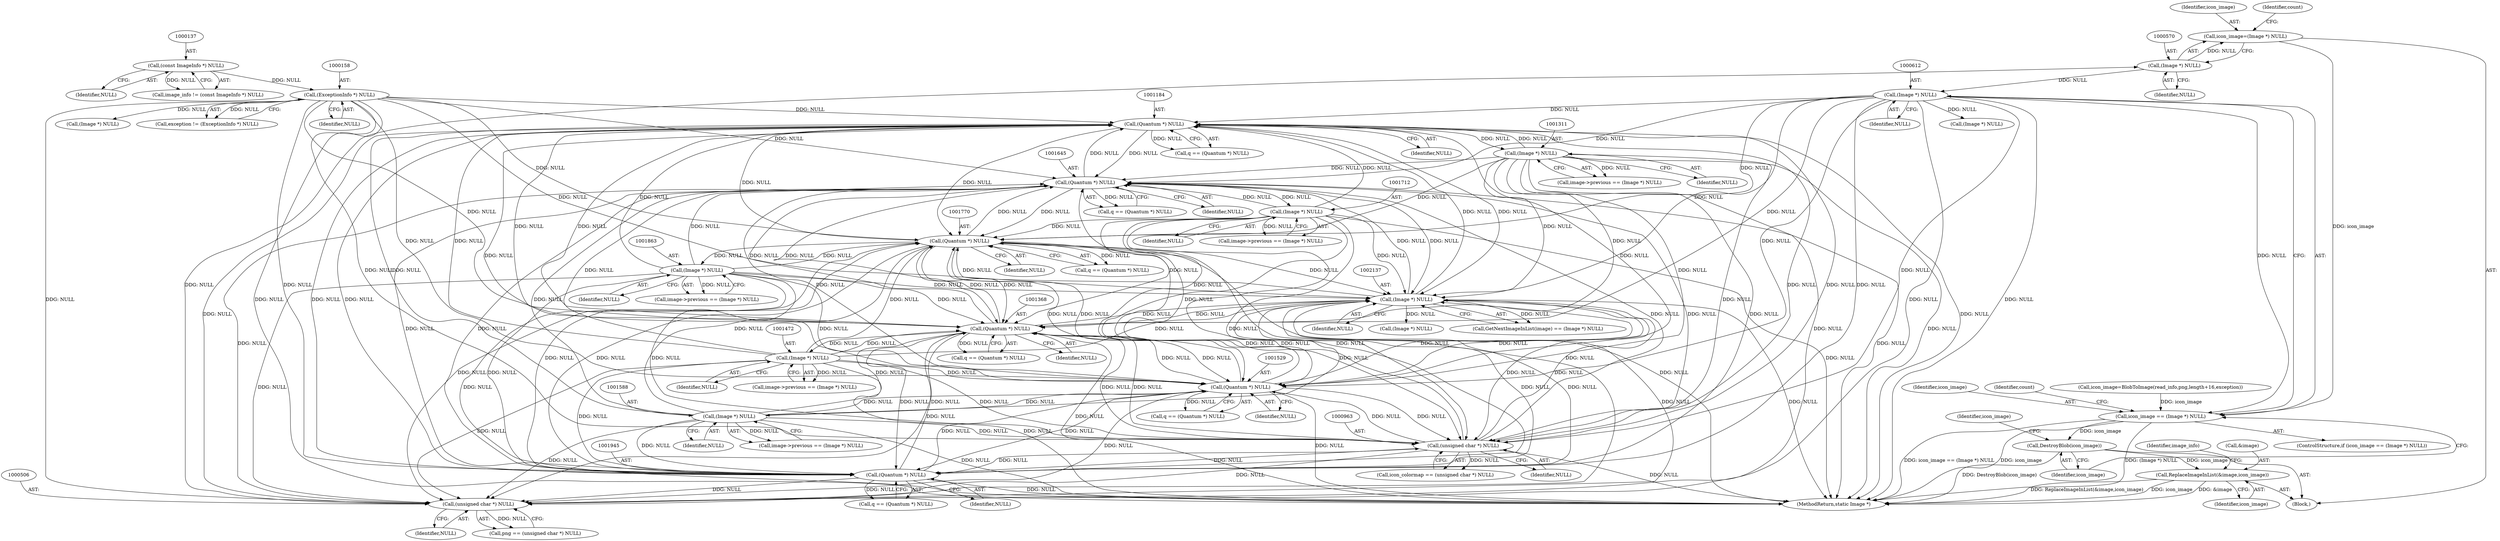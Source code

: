 digraph "0_ImageMagick_0f6fc2d5bf8f500820c3dbcf0d23ee14f2d9f734_3@pointer" {
"1000567" [label="(Call,icon_image=(Image *) NULL)"];
"1000569" [label="(Call,(Image *) NULL)"];
"1000505" [label="(Call,(unsigned char *) NULL)"];
"1000157" [label="(Call,(ExceptionInfo *) NULL)"];
"1000136" [label="(Call,(const ImageInfo *) NULL)"];
"1001310" [label="(Call,(Image *) NULL)"];
"1001183" [label="(Call,(Quantum *) NULL)"];
"1001644" [label="(Call,(Quantum *) NULL)"];
"1001711" [label="(Call,(Image *) NULL)"];
"1001862" [label="(Call,(Image *) NULL)"];
"1001769" [label="(Call,(Quantum *) NULL)"];
"1002136" [label="(Call,(Image *) NULL)"];
"1001367" [label="(Call,(Quantum *) NULL)"];
"1001944" [label="(Call,(Quantum *) NULL)"];
"1000962" [label="(Call,(unsigned char *) NULL)"];
"1000611" [label="(Call,(Image *) NULL)"];
"1001528" [label="(Call,(Quantum *) NULL)"];
"1001587" [label="(Call,(Image *) NULL)"];
"1001471" [label="(Call,(Image *) NULL)"];
"1000609" [label="(Call,icon_image == (Image *) NULL)"];
"1000634" [label="(Call,DestroyBlob(icon_image))"];
"1000644" [label="(Call,ReplaceImageInList(&image,icon_image))"];
"1000960" [label="(Call,icon_colormap == (unsigned char *) NULL)"];
"1001471" [label="(Call,(Image *) NULL)"];
"1001862" [label="(Call,(Image *) NULL)"];
"1001185" [label="(Identifier,NULL)"];
"1001583" [label="(Call,image->previous == (Image *) NULL)"];
"1001181" [label="(Call,q == (Quantum *) NULL)"];
"1001587" [label="(Call,(Image *) NULL)"];
"1001944" [label="(Call,(Quantum *) NULL)"];
"1000568" [label="(Identifier,icon_image)"];
"1000635" [label="(Identifier,icon_image)"];
"1002133" [label="(Call,GetNextImageInList(image) == (Image *) NULL)"];
"1000470" [label="(Block,)"];
"1000505" [label="(Call,(unsigned char *) NULL)"];
"1001864" [label="(Identifier,NULL)"];
"1002136" [label="(Call,(Image *) NULL)"];
"1002138" [label="(Identifier,NULL)"];
"1000134" [label="(Call,image_info != (const ImageInfo *) NULL)"];
"1001769" [label="(Call,(Quantum *) NULL)"];
"1000608" [label="(ControlStructure,if (icon_image == (Image *) NULL))"];
"1001367" [label="(Call,(Quantum *) NULL)"];
"1000188" [label="(Call,(Image *) NULL)"];
"1001528" [label="(Call,(Quantum *) NULL)"];
"1001473" [label="(Identifier,NULL)"];
"1000645" [label="(Call,&image)"];
"1000611" [label="(Call,(Image *) NULL)"];
"1000634" [label="(Call,DestroyBlob(icon_image))"];
"1000136" [label="(Call,(const ImageInfo *) NULL)"];
"1001771" [label="(Identifier,NULL)"];
"1001306" [label="(Call,image->previous == (Image *) NULL)"];
"1000962" [label="(Call,(unsigned char *) NULL)"];
"1000569" [label="(Call,(Image *) NULL)"];
"1001467" [label="(Call,image->previous == (Image *) NULL)"];
"1001365" [label="(Call,q == (Quantum *) NULL)"];
"1002099" [label="(Identifier,image_info)"];
"1000159" [label="(Identifier,NULL)"];
"1000964" [label="(Identifier,NULL)"];
"1000617" [label="(Identifier,count)"];
"1000613" [label="(Identifier,NULL)"];
"1000589" [label="(Call,icon_image=BlobToImage(read_info,png,length+16,exception))"];
"1000571" [label="(Identifier,NULL)"];
"1000644" [label="(Call,ReplaceImageInList(&image,icon_image))"];
"1000507" [label="(Identifier,NULL)"];
"1000631" [label="(Call,(Image *) NULL)"];
"1001642" [label="(Call,q == (Quantum *) NULL)"];
"1001858" [label="(Call,image->previous == (Image *) NULL)"];
"1001767" [label="(Call,q == (Quantum *) NULL)"];
"1001644" [label="(Call,(Quantum *) NULL)"];
"1002145" [label="(Call,(Image *) NULL)"];
"1001183" [label="(Call,(Quantum *) NULL)"];
"1001530" [label="(Identifier,NULL)"];
"1000609" [label="(Call,icon_image == (Image *) NULL)"];
"1000574" [label="(Identifier,count)"];
"1000155" [label="(Call,exception != (ExceptionInfo *) NULL)"];
"1001946" [label="(Identifier,NULL)"];
"1001310" [label="(Call,(Image *) NULL)"];
"1000503" [label="(Call,png == (unsigned char *) NULL)"];
"1001369" [label="(Identifier,NULL)"];
"1002173" [label="(MethodReturn,static Image *)"];
"1001526" [label="(Call,q == (Quantum *) NULL)"];
"1000638" [label="(Identifier,icon_image)"];
"1001711" [label="(Call,(Image *) NULL)"];
"1000138" [label="(Identifier,NULL)"];
"1000157" [label="(Call,(ExceptionInfo *) NULL)"];
"1000647" [label="(Identifier,icon_image)"];
"1001589" [label="(Identifier,NULL)"];
"1001707" [label="(Call,image->previous == (Image *) NULL)"];
"1000610" [label="(Identifier,icon_image)"];
"1001942" [label="(Call,q == (Quantum *) NULL)"];
"1001312" [label="(Identifier,NULL)"];
"1001713" [label="(Identifier,NULL)"];
"1000567" [label="(Call,icon_image=(Image *) NULL)"];
"1001646" [label="(Identifier,NULL)"];
"1000567" -> "1000470"  [label="AST: "];
"1000567" -> "1000569"  [label="CFG: "];
"1000568" -> "1000567"  [label="AST: "];
"1000569" -> "1000567"  [label="AST: "];
"1000574" -> "1000567"  [label="CFG: "];
"1000569" -> "1000567"  [label="DDG: NULL"];
"1000567" -> "1000609"  [label="DDG: icon_image"];
"1000569" -> "1000571"  [label="CFG: "];
"1000570" -> "1000569"  [label="AST: "];
"1000571" -> "1000569"  [label="AST: "];
"1000505" -> "1000569"  [label="DDG: NULL"];
"1000569" -> "1000611"  [label="DDG: NULL"];
"1000505" -> "1000503"  [label="AST: "];
"1000505" -> "1000507"  [label="CFG: "];
"1000506" -> "1000505"  [label="AST: "];
"1000507" -> "1000505"  [label="AST: "];
"1000503" -> "1000505"  [label="CFG: "];
"1000505" -> "1000503"  [label="DDG: NULL"];
"1000157" -> "1000505"  [label="DDG: NULL"];
"1001310" -> "1000505"  [label="DDG: NULL"];
"1001644" -> "1000505"  [label="DDG: NULL"];
"1001711" -> "1000505"  [label="DDG: NULL"];
"1001862" -> "1000505"  [label="DDG: NULL"];
"1001769" -> "1000505"  [label="DDG: NULL"];
"1002136" -> "1000505"  [label="DDG: NULL"];
"1001367" -> "1000505"  [label="DDG: NULL"];
"1001944" -> "1000505"  [label="DDG: NULL"];
"1001183" -> "1000505"  [label="DDG: NULL"];
"1000962" -> "1000505"  [label="DDG: NULL"];
"1000611" -> "1000505"  [label="DDG: NULL"];
"1001528" -> "1000505"  [label="DDG: NULL"];
"1001587" -> "1000505"  [label="DDG: NULL"];
"1001471" -> "1000505"  [label="DDG: NULL"];
"1000157" -> "1000155"  [label="AST: "];
"1000157" -> "1000159"  [label="CFG: "];
"1000158" -> "1000157"  [label="AST: "];
"1000159" -> "1000157"  [label="AST: "];
"1000155" -> "1000157"  [label="CFG: "];
"1000157" -> "1002173"  [label="DDG: NULL"];
"1000157" -> "1000155"  [label="DDG: NULL"];
"1000136" -> "1000157"  [label="DDG: NULL"];
"1000157" -> "1000188"  [label="DDG: NULL"];
"1000157" -> "1000962"  [label="DDG: NULL"];
"1000157" -> "1001183"  [label="DDG: NULL"];
"1000157" -> "1001367"  [label="DDG: NULL"];
"1000157" -> "1001528"  [label="DDG: NULL"];
"1000157" -> "1001644"  [label="DDG: NULL"];
"1000157" -> "1001769"  [label="DDG: NULL"];
"1000157" -> "1001944"  [label="DDG: NULL"];
"1000157" -> "1002136"  [label="DDG: NULL"];
"1000136" -> "1000134"  [label="AST: "];
"1000136" -> "1000138"  [label="CFG: "];
"1000137" -> "1000136"  [label="AST: "];
"1000138" -> "1000136"  [label="AST: "];
"1000134" -> "1000136"  [label="CFG: "];
"1000136" -> "1000134"  [label="DDG: NULL"];
"1001310" -> "1001306"  [label="AST: "];
"1001310" -> "1001312"  [label="CFG: "];
"1001311" -> "1001310"  [label="AST: "];
"1001312" -> "1001310"  [label="AST: "];
"1001306" -> "1001310"  [label="CFG: "];
"1001310" -> "1002173"  [label="DDG: NULL"];
"1001310" -> "1000962"  [label="DDG: NULL"];
"1001310" -> "1001183"  [label="DDG: NULL"];
"1001310" -> "1001306"  [label="DDG: NULL"];
"1001183" -> "1001310"  [label="DDG: NULL"];
"1001310" -> "1001367"  [label="DDG: NULL"];
"1001310" -> "1001528"  [label="DDG: NULL"];
"1001310" -> "1001644"  [label="DDG: NULL"];
"1001310" -> "1001769"  [label="DDG: NULL"];
"1001310" -> "1001944"  [label="DDG: NULL"];
"1001310" -> "1002136"  [label="DDG: NULL"];
"1001183" -> "1001181"  [label="AST: "];
"1001183" -> "1001185"  [label="CFG: "];
"1001184" -> "1001183"  [label="AST: "];
"1001185" -> "1001183"  [label="AST: "];
"1001181" -> "1001183"  [label="CFG: "];
"1001183" -> "1002173"  [label="DDG: NULL"];
"1001183" -> "1000962"  [label="DDG: NULL"];
"1001183" -> "1001181"  [label="DDG: NULL"];
"1001644" -> "1001183"  [label="DDG: NULL"];
"1001711" -> "1001183"  [label="DDG: NULL"];
"1001862" -> "1001183"  [label="DDG: NULL"];
"1001769" -> "1001183"  [label="DDG: NULL"];
"1002136" -> "1001183"  [label="DDG: NULL"];
"1001367" -> "1001183"  [label="DDG: NULL"];
"1001944" -> "1001183"  [label="DDG: NULL"];
"1000962" -> "1001183"  [label="DDG: NULL"];
"1000611" -> "1001183"  [label="DDG: NULL"];
"1001528" -> "1001183"  [label="DDG: NULL"];
"1001587" -> "1001183"  [label="DDG: NULL"];
"1001471" -> "1001183"  [label="DDG: NULL"];
"1001183" -> "1001367"  [label="DDG: NULL"];
"1001183" -> "1001528"  [label="DDG: NULL"];
"1001183" -> "1001644"  [label="DDG: NULL"];
"1001183" -> "1001769"  [label="DDG: NULL"];
"1001183" -> "1001944"  [label="DDG: NULL"];
"1001183" -> "1002136"  [label="DDG: NULL"];
"1001644" -> "1001642"  [label="AST: "];
"1001644" -> "1001646"  [label="CFG: "];
"1001645" -> "1001644"  [label="AST: "];
"1001646" -> "1001644"  [label="AST: "];
"1001642" -> "1001644"  [label="CFG: "];
"1001644" -> "1002173"  [label="DDG: NULL"];
"1001644" -> "1000962"  [label="DDG: NULL"];
"1001644" -> "1001367"  [label="DDG: NULL"];
"1001644" -> "1001528"  [label="DDG: NULL"];
"1001644" -> "1001642"  [label="DDG: NULL"];
"1001711" -> "1001644"  [label="DDG: NULL"];
"1001862" -> "1001644"  [label="DDG: NULL"];
"1001769" -> "1001644"  [label="DDG: NULL"];
"1002136" -> "1001644"  [label="DDG: NULL"];
"1001367" -> "1001644"  [label="DDG: NULL"];
"1001944" -> "1001644"  [label="DDG: NULL"];
"1000962" -> "1001644"  [label="DDG: NULL"];
"1000611" -> "1001644"  [label="DDG: NULL"];
"1001528" -> "1001644"  [label="DDG: NULL"];
"1001587" -> "1001644"  [label="DDG: NULL"];
"1001471" -> "1001644"  [label="DDG: NULL"];
"1001644" -> "1001711"  [label="DDG: NULL"];
"1001644" -> "1001769"  [label="DDG: NULL"];
"1001644" -> "1001944"  [label="DDG: NULL"];
"1001644" -> "1002136"  [label="DDG: NULL"];
"1001711" -> "1001707"  [label="AST: "];
"1001711" -> "1001713"  [label="CFG: "];
"1001712" -> "1001711"  [label="AST: "];
"1001713" -> "1001711"  [label="AST: "];
"1001707" -> "1001711"  [label="CFG: "];
"1001711" -> "1002173"  [label="DDG: NULL"];
"1001711" -> "1000962"  [label="DDG: NULL"];
"1001711" -> "1001367"  [label="DDG: NULL"];
"1001711" -> "1001528"  [label="DDG: NULL"];
"1001711" -> "1001707"  [label="DDG: NULL"];
"1001711" -> "1001769"  [label="DDG: NULL"];
"1001711" -> "1001944"  [label="DDG: NULL"];
"1001711" -> "1002136"  [label="DDG: NULL"];
"1001862" -> "1001858"  [label="AST: "];
"1001862" -> "1001864"  [label="CFG: "];
"1001863" -> "1001862"  [label="AST: "];
"1001864" -> "1001862"  [label="AST: "];
"1001858" -> "1001862"  [label="CFG: "];
"1001862" -> "1002173"  [label="DDG: NULL"];
"1001862" -> "1000962"  [label="DDG: NULL"];
"1001862" -> "1001367"  [label="DDG: NULL"];
"1001862" -> "1001528"  [label="DDG: NULL"];
"1001862" -> "1001769"  [label="DDG: NULL"];
"1001862" -> "1001858"  [label="DDG: NULL"];
"1001769" -> "1001862"  [label="DDG: NULL"];
"1001862" -> "1001944"  [label="DDG: NULL"];
"1001862" -> "1002136"  [label="DDG: NULL"];
"1001769" -> "1001767"  [label="AST: "];
"1001769" -> "1001771"  [label="CFG: "];
"1001770" -> "1001769"  [label="AST: "];
"1001771" -> "1001769"  [label="AST: "];
"1001767" -> "1001769"  [label="CFG: "];
"1001769" -> "1002173"  [label="DDG: NULL"];
"1001769" -> "1000962"  [label="DDG: NULL"];
"1001769" -> "1001367"  [label="DDG: NULL"];
"1001769" -> "1001528"  [label="DDG: NULL"];
"1001769" -> "1001767"  [label="DDG: NULL"];
"1002136" -> "1001769"  [label="DDG: NULL"];
"1001367" -> "1001769"  [label="DDG: NULL"];
"1001944" -> "1001769"  [label="DDG: NULL"];
"1000962" -> "1001769"  [label="DDG: NULL"];
"1000611" -> "1001769"  [label="DDG: NULL"];
"1001528" -> "1001769"  [label="DDG: NULL"];
"1001587" -> "1001769"  [label="DDG: NULL"];
"1001471" -> "1001769"  [label="DDG: NULL"];
"1001769" -> "1001944"  [label="DDG: NULL"];
"1001769" -> "1002136"  [label="DDG: NULL"];
"1002136" -> "1002133"  [label="AST: "];
"1002136" -> "1002138"  [label="CFG: "];
"1002137" -> "1002136"  [label="AST: "];
"1002138" -> "1002136"  [label="AST: "];
"1002133" -> "1002136"  [label="CFG: "];
"1002136" -> "1002173"  [label="DDG: NULL"];
"1002136" -> "1000962"  [label="DDG: NULL"];
"1002136" -> "1001367"  [label="DDG: NULL"];
"1002136" -> "1001528"  [label="DDG: NULL"];
"1002136" -> "1001944"  [label="DDG: NULL"];
"1002136" -> "1002133"  [label="DDG: NULL"];
"1001367" -> "1002136"  [label="DDG: NULL"];
"1001944" -> "1002136"  [label="DDG: NULL"];
"1000962" -> "1002136"  [label="DDG: NULL"];
"1000611" -> "1002136"  [label="DDG: NULL"];
"1001528" -> "1002136"  [label="DDG: NULL"];
"1001587" -> "1002136"  [label="DDG: NULL"];
"1001471" -> "1002136"  [label="DDG: NULL"];
"1002136" -> "1002145"  [label="DDG: NULL"];
"1001367" -> "1001365"  [label="AST: "];
"1001367" -> "1001369"  [label="CFG: "];
"1001368" -> "1001367"  [label="AST: "];
"1001369" -> "1001367"  [label="AST: "];
"1001365" -> "1001367"  [label="CFG: "];
"1001367" -> "1002173"  [label="DDG: NULL"];
"1001367" -> "1000962"  [label="DDG: NULL"];
"1001367" -> "1001365"  [label="DDG: NULL"];
"1001944" -> "1001367"  [label="DDG: NULL"];
"1000962" -> "1001367"  [label="DDG: NULL"];
"1000611" -> "1001367"  [label="DDG: NULL"];
"1001528" -> "1001367"  [label="DDG: NULL"];
"1001587" -> "1001367"  [label="DDG: NULL"];
"1001471" -> "1001367"  [label="DDG: NULL"];
"1001367" -> "1001471"  [label="DDG: NULL"];
"1001367" -> "1001528"  [label="DDG: NULL"];
"1001367" -> "1001944"  [label="DDG: NULL"];
"1001944" -> "1001942"  [label="AST: "];
"1001944" -> "1001946"  [label="CFG: "];
"1001945" -> "1001944"  [label="AST: "];
"1001946" -> "1001944"  [label="AST: "];
"1001942" -> "1001944"  [label="CFG: "];
"1001944" -> "1002173"  [label="DDG: NULL"];
"1001944" -> "1000962"  [label="DDG: NULL"];
"1001944" -> "1001528"  [label="DDG: NULL"];
"1001944" -> "1001942"  [label="DDG: NULL"];
"1000962" -> "1001944"  [label="DDG: NULL"];
"1000611" -> "1001944"  [label="DDG: NULL"];
"1001528" -> "1001944"  [label="DDG: NULL"];
"1001587" -> "1001944"  [label="DDG: NULL"];
"1001471" -> "1001944"  [label="DDG: NULL"];
"1000962" -> "1000960"  [label="AST: "];
"1000962" -> "1000964"  [label="CFG: "];
"1000963" -> "1000962"  [label="AST: "];
"1000964" -> "1000962"  [label="AST: "];
"1000960" -> "1000962"  [label="CFG: "];
"1000962" -> "1002173"  [label="DDG: NULL"];
"1000962" -> "1000960"  [label="DDG: NULL"];
"1000611" -> "1000962"  [label="DDG: NULL"];
"1001528" -> "1000962"  [label="DDG: NULL"];
"1001587" -> "1000962"  [label="DDG: NULL"];
"1001471" -> "1000962"  [label="DDG: NULL"];
"1000962" -> "1001528"  [label="DDG: NULL"];
"1000611" -> "1000609"  [label="AST: "];
"1000611" -> "1000613"  [label="CFG: "];
"1000612" -> "1000611"  [label="AST: "];
"1000613" -> "1000611"  [label="AST: "];
"1000609" -> "1000611"  [label="CFG: "];
"1000611" -> "1002173"  [label="DDG: NULL"];
"1000611" -> "1000609"  [label="DDG: NULL"];
"1000611" -> "1000631"  [label="DDG: NULL"];
"1000611" -> "1001528"  [label="DDG: NULL"];
"1001528" -> "1001526"  [label="AST: "];
"1001528" -> "1001530"  [label="CFG: "];
"1001529" -> "1001528"  [label="AST: "];
"1001530" -> "1001528"  [label="AST: "];
"1001526" -> "1001528"  [label="CFG: "];
"1001528" -> "1002173"  [label="DDG: NULL"];
"1001528" -> "1001526"  [label="DDG: NULL"];
"1001587" -> "1001528"  [label="DDG: NULL"];
"1001471" -> "1001528"  [label="DDG: NULL"];
"1001528" -> "1001587"  [label="DDG: NULL"];
"1001587" -> "1001583"  [label="AST: "];
"1001587" -> "1001589"  [label="CFG: "];
"1001588" -> "1001587"  [label="AST: "];
"1001589" -> "1001587"  [label="AST: "];
"1001583" -> "1001587"  [label="CFG: "];
"1001587" -> "1002173"  [label="DDG: NULL"];
"1001587" -> "1001583"  [label="DDG: NULL"];
"1001471" -> "1001467"  [label="AST: "];
"1001471" -> "1001473"  [label="CFG: "];
"1001472" -> "1001471"  [label="AST: "];
"1001473" -> "1001471"  [label="AST: "];
"1001467" -> "1001471"  [label="CFG: "];
"1001471" -> "1002173"  [label="DDG: NULL"];
"1001471" -> "1001467"  [label="DDG: NULL"];
"1000609" -> "1000608"  [label="AST: "];
"1000610" -> "1000609"  [label="AST: "];
"1000617" -> "1000609"  [label="CFG: "];
"1000635" -> "1000609"  [label="CFG: "];
"1000609" -> "1002173"  [label="DDG: icon_image"];
"1000609" -> "1002173"  [label="DDG: (Image *) NULL"];
"1000609" -> "1002173"  [label="DDG: icon_image == (Image *) NULL"];
"1000589" -> "1000609"  [label="DDG: icon_image"];
"1000609" -> "1000634"  [label="DDG: icon_image"];
"1000634" -> "1000470"  [label="AST: "];
"1000634" -> "1000635"  [label="CFG: "];
"1000635" -> "1000634"  [label="AST: "];
"1000638" -> "1000634"  [label="CFG: "];
"1000634" -> "1002173"  [label="DDG: DestroyBlob(icon_image)"];
"1000634" -> "1000644"  [label="DDG: icon_image"];
"1000644" -> "1000470"  [label="AST: "];
"1000644" -> "1000647"  [label="CFG: "];
"1000645" -> "1000644"  [label="AST: "];
"1000647" -> "1000644"  [label="AST: "];
"1002099" -> "1000644"  [label="CFG: "];
"1000644" -> "1002173"  [label="DDG: ReplaceImageInList(&image,icon_image)"];
"1000644" -> "1002173"  [label="DDG: icon_image"];
"1000644" -> "1002173"  [label="DDG: &image"];
}
